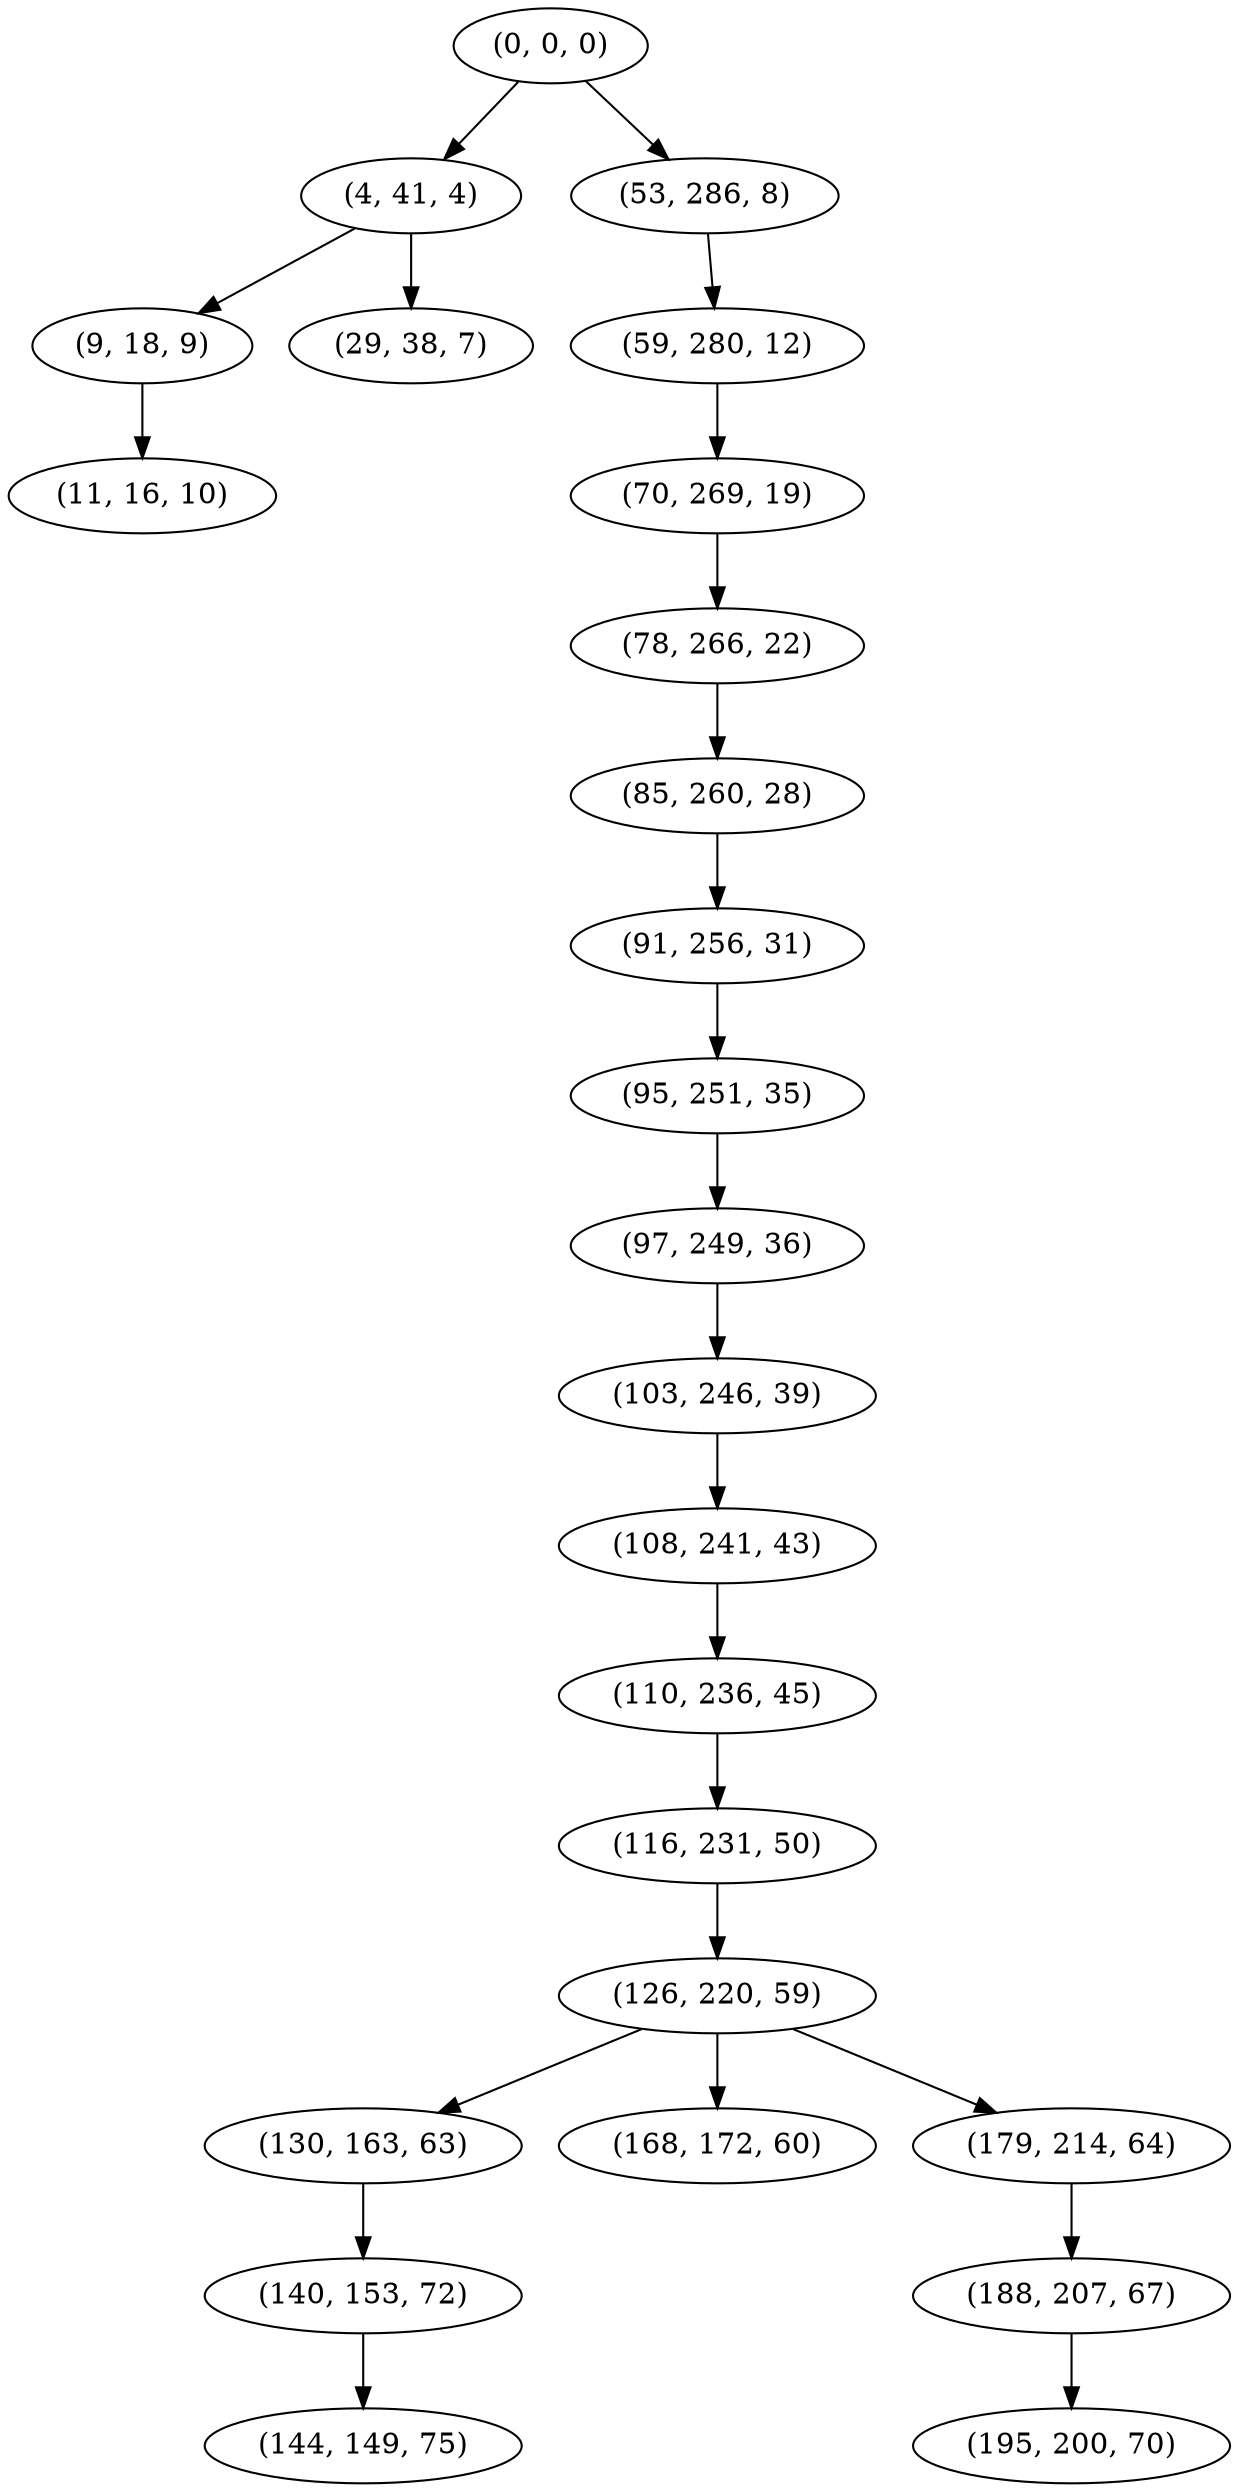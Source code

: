 digraph tree {
    "(0, 0, 0)";
    "(4, 41, 4)";
    "(9, 18, 9)";
    "(11, 16, 10)";
    "(29, 38, 7)";
    "(53, 286, 8)";
    "(59, 280, 12)";
    "(70, 269, 19)";
    "(78, 266, 22)";
    "(85, 260, 28)";
    "(91, 256, 31)";
    "(95, 251, 35)";
    "(97, 249, 36)";
    "(103, 246, 39)";
    "(108, 241, 43)";
    "(110, 236, 45)";
    "(116, 231, 50)";
    "(126, 220, 59)";
    "(130, 163, 63)";
    "(140, 153, 72)";
    "(144, 149, 75)";
    "(168, 172, 60)";
    "(179, 214, 64)";
    "(188, 207, 67)";
    "(195, 200, 70)";
    "(0, 0, 0)" -> "(4, 41, 4)";
    "(0, 0, 0)" -> "(53, 286, 8)";
    "(4, 41, 4)" -> "(9, 18, 9)";
    "(4, 41, 4)" -> "(29, 38, 7)";
    "(9, 18, 9)" -> "(11, 16, 10)";
    "(53, 286, 8)" -> "(59, 280, 12)";
    "(59, 280, 12)" -> "(70, 269, 19)";
    "(70, 269, 19)" -> "(78, 266, 22)";
    "(78, 266, 22)" -> "(85, 260, 28)";
    "(85, 260, 28)" -> "(91, 256, 31)";
    "(91, 256, 31)" -> "(95, 251, 35)";
    "(95, 251, 35)" -> "(97, 249, 36)";
    "(97, 249, 36)" -> "(103, 246, 39)";
    "(103, 246, 39)" -> "(108, 241, 43)";
    "(108, 241, 43)" -> "(110, 236, 45)";
    "(110, 236, 45)" -> "(116, 231, 50)";
    "(116, 231, 50)" -> "(126, 220, 59)";
    "(126, 220, 59)" -> "(130, 163, 63)";
    "(126, 220, 59)" -> "(168, 172, 60)";
    "(126, 220, 59)" -> "(179, 214, 64)";
    "(130, 163, 63)" -> "(140, 153, 72)";
    "(140, 153, 72)" -> "(144, 149, 75)";
    "(179, 214, 64)" -> "(188, 207, 67)";
    "(188, 207, 67)" -> "(195, 200, 70)";
}

